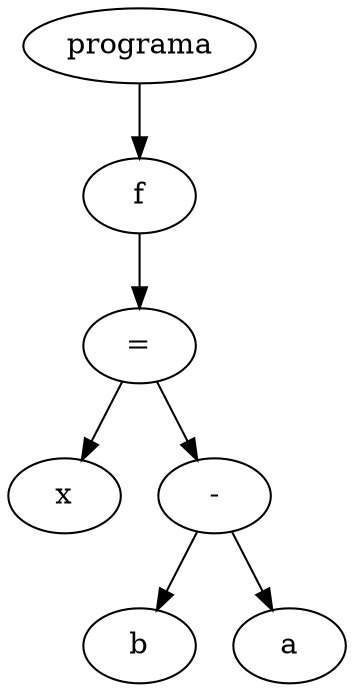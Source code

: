 digraph G {
node_0x12c0740 [label="programa"]
node_0x12c06f0 [label="f"]
node_0x12c0740 -> node_0x12c06f0
node_0x12c0680 [label="="]
node_0x12c06f0 -> node_0x12c0680
node_0x12c0480 [label="x"]
node_0x12c0680 -> node_0x12c0480
node_0x12c0570 [label="-"]
node_0x12c0680 -> node_0x12c0570
node_0x12c0610 [label="b"]
node_0x12c0570 -> node_0x12c0610
node_0x12c0520 [label="a"]
node_0x12c0570 -> node_0x12c0520
}
